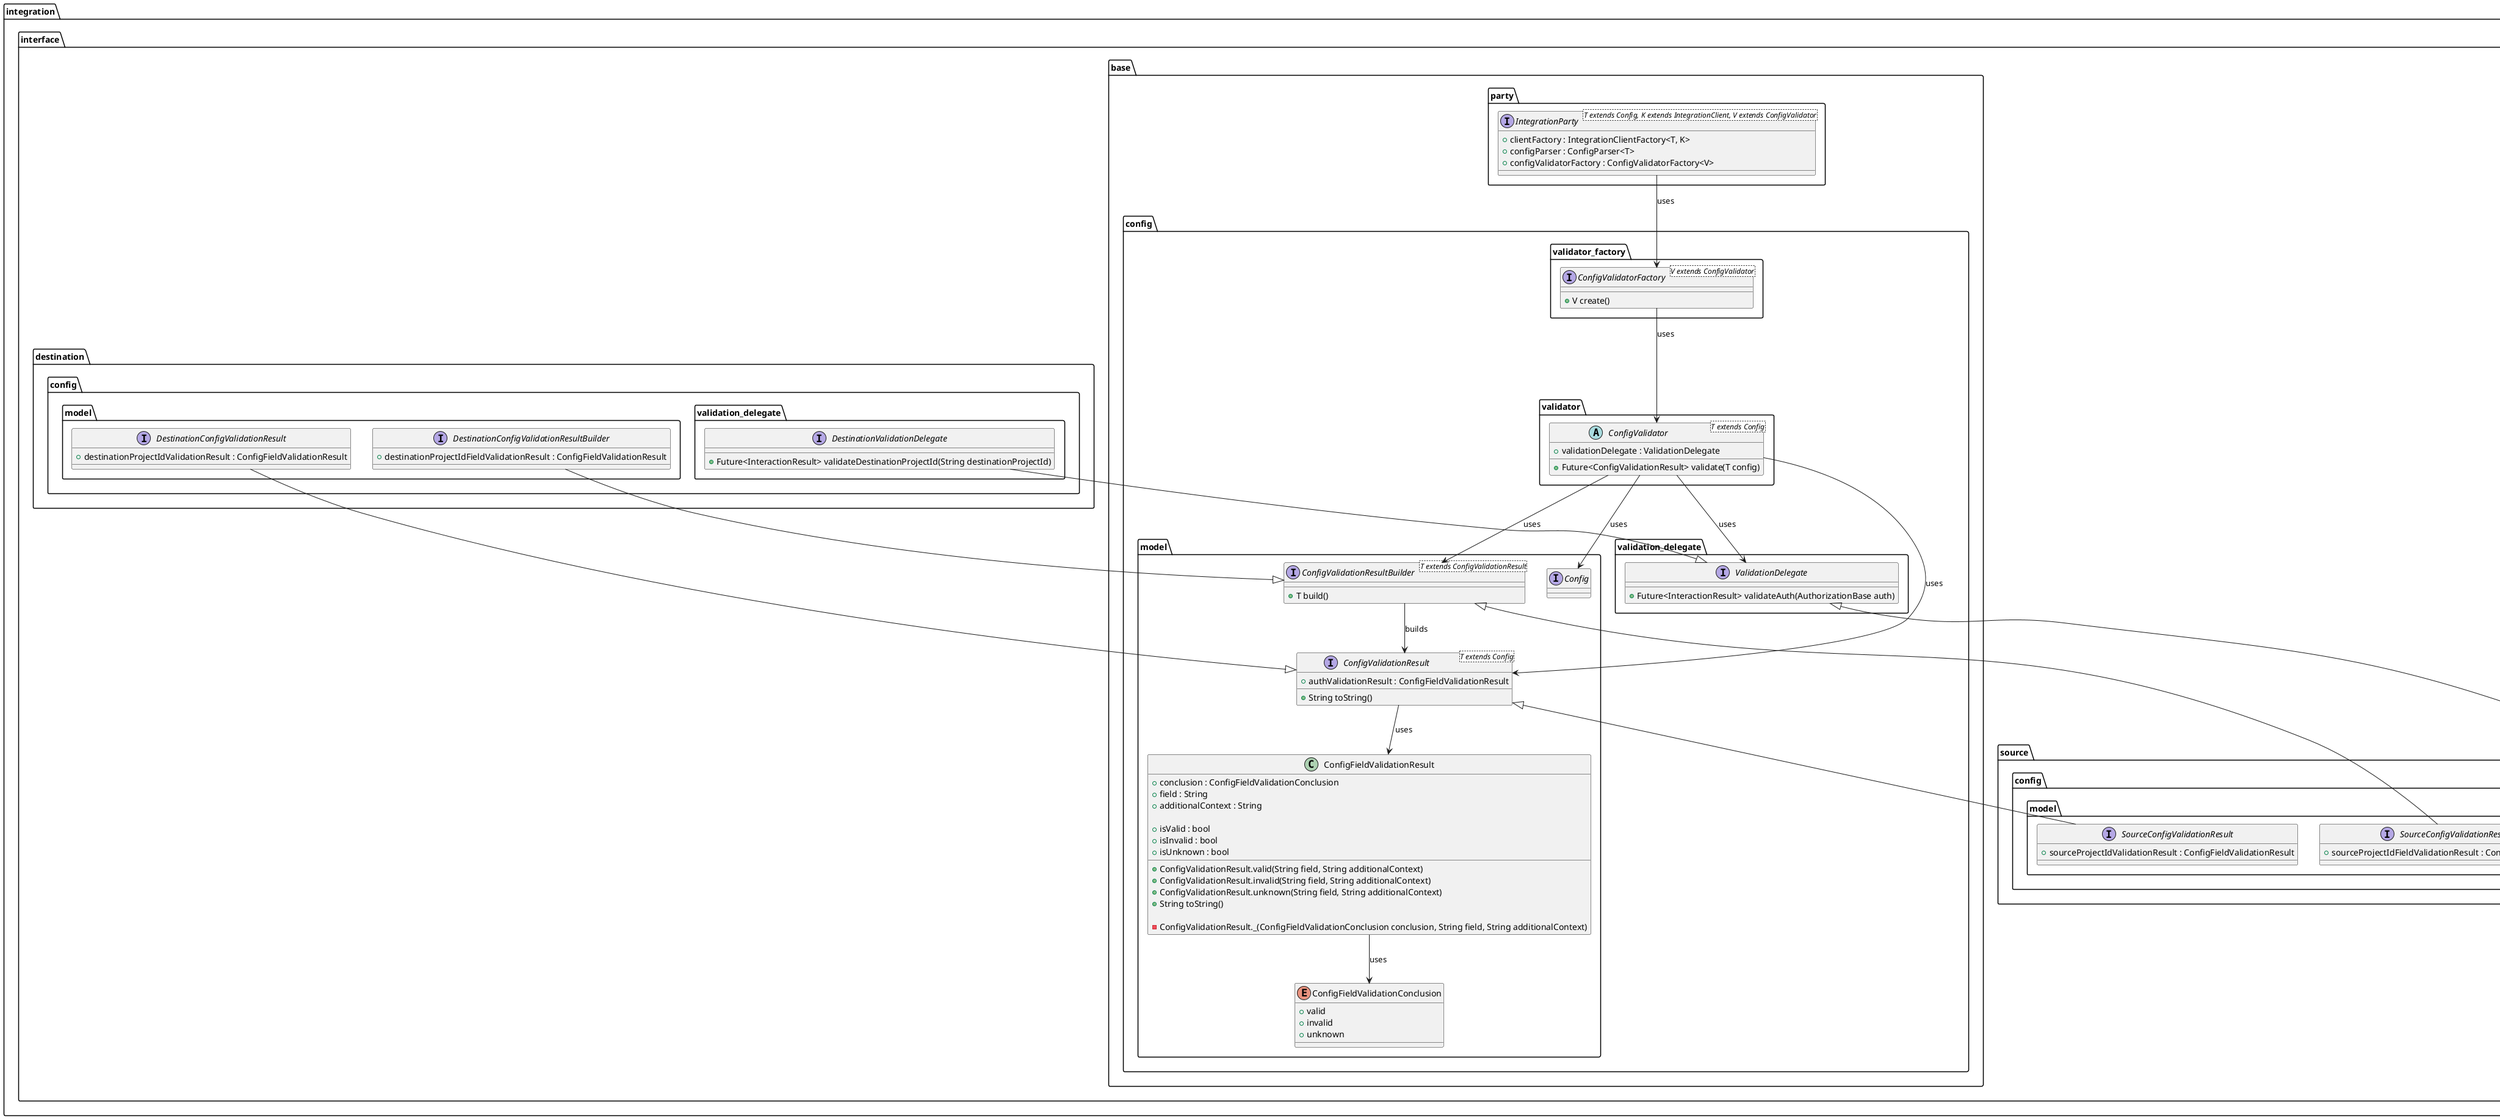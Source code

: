 @startuml ci_integrations_config_validator_class_diagram

    package integration {
        package interface {
            package base {
                package party {
                    interface IntegrationParty<T extends Config, K extends IntegrationClient, V extends ConfigValidator> {
                        + clientFactory : IntegrationClientFactory<T, K>
                        + configParser : ConfigParser<T>
                        + configValidatorFactory : ConfigValidatorFactory<V>
                    }
                }

                package config {
                    package model {
                        interface Config {}

                        interface ConfigValidationResultBuilder<T extends ConfigValidationResult> {
                            + T build()
                        }

                        interface ConfigValidationResult<T extends Config> {
                            + authValidationResult : ConfigFieldValidationResult

                            + String toString()
                        }

                        enum ConfigFieldValidationConclusion {
                            + valid
                            + invalid
                            + unknown
                        }

                        class ConfigFieldValidationResult {
                            + conclusion : ConfigFieldValidationConclusion
                            + field : String
                            + additionalContext : String

                            + isValid : bool
                            + isInvalid : bool
                            + isUnknown : bool

                            + ConfigValidationResult.valid(String field, String additionalContext)
                            + ConfigValidationResult.invalid(String field, String additionalContext)
                            + ConfigValidationResult.unknown(String field, String additionalContext)
                            + String toString()

                            - ConfigValidationResult._(ConfigFieldValidationConclusion conclusion, String field, String additionalContext)
                        }
                    }

                    package validator {
                        abstract class ConfigValidator<T extends Config> {
                            + validationDelegate : ValidationDelegate

                            + Future<ConfigValidationResult> validate(T config)
                        }
                    }

                    package validation_delegate as base_validation_delegate {
                        interface ValidationDelegate {
                            + Future<InteractionResult> validateAuth(AuthorizationBase auth)
                        }
                    }

                    package validator_factory {
                        interface ConfigValidatorFactory<V extends ConfigValidator> {
                            + V create()
                        }
                    }
                }
            }
            
            package source.config {
                package validation_delegate as source_validation_delegate {
                    interface SourceValidationDelegate {
                        + Future<InteractionResult> validateSourceProjectId(String sourceProjectId)
                    }
                }

                package model as source_model {
                    interface SourceConfigValidationResult {
                        + sourceProjectIdValidationResult : ConfigFieldValidationResult
                    }

                    interface SourceConfigValidationResultBuilder {
                        + sourceProjectIdFieldValidationResult : ConfigFieldValidationResult
                    }
                }
            }

            package destination.config {
                package validation_delegate as destination_validation_delegate {
                    interface DestinationValidationDelegate {
                        + Future<InteractionResult> validateDestinationProjectId(String destinationProjectId)
                    }
                }

                package model as destination_model {
                    interface DestinationConfigValidationResult {
                        + destinationProjectIdValidationResult : ConfigFieldValidationResult
                    }

                    interface DestinationConfigValidationResultBuilder {
                        + destinationProjectIdFieldValidationResult : ConfigFieldValidationResult
                    }
                }
            }
        }
    }

    IntegrationParty --> ConfigValidatorFactory : uses

    ConfigValidatorFactory --> ConfigValidator : uses

    ConfigValidator --> ValidationDelegate : uses
    ConfigValidator --> ConfigValidationResult : uses
    ConfigValidator --> ConfigValidationResultBuilder : uses
    ConfigValidator --> Config : uses

    ConfigValidationResultBuilder -down-> ConfigValidationResult : builds

    ConfigValidationResult -down-> ConfigFieldValidationResult : uses

    ConfigFieldValidationResult -down-> ConfigFieldValidationConclusion : uses

    SourceValidationDelegate -up-|> ValidationDelegate
    DestinationValidationDelegate -down-|> ValidationDelegate

    SourceConfigValidationResult -up-|> ConfigValidationResult
    DestinationConfigValidationResult -down-|> ConfigValidationResult

    SourceConfigValidationResultBuilder -up-|> ConfigValidationResultBuilder
    DestinationConfigValidationResultBuilder -down-|> ConfigValidationResultBuilder

@enduml
